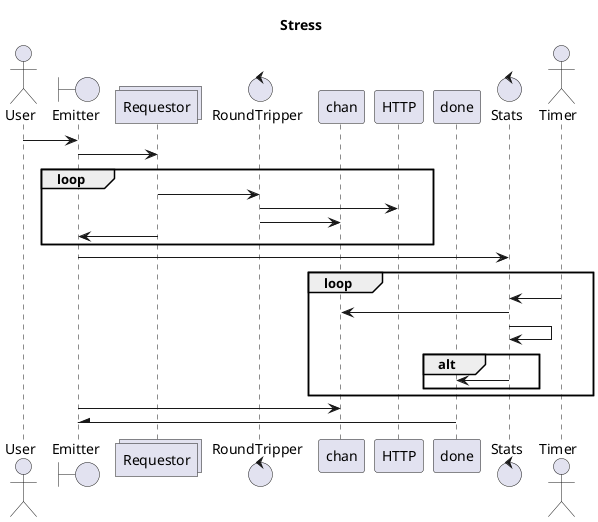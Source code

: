 @startuml

title "Stress"

actor User
boundary Emitter
collections Requestor
control RoundTripper
participant chan
participant HTTP
participant done
control Stats
actor Timer

User -> Emitter

Emitter -> Requestor
loop
Requestor -> RoundTripper
RoundTripper -> HTTP
RoundTripper -> chan
Requestor -> Emitter
end

Emitter -> Stats
loop
Timer -> Stats
Stats -> chan
Stats -> Stats
alt
Stats -> done
end
end

Emitter -> chan

done -\ Emitter
@enduml